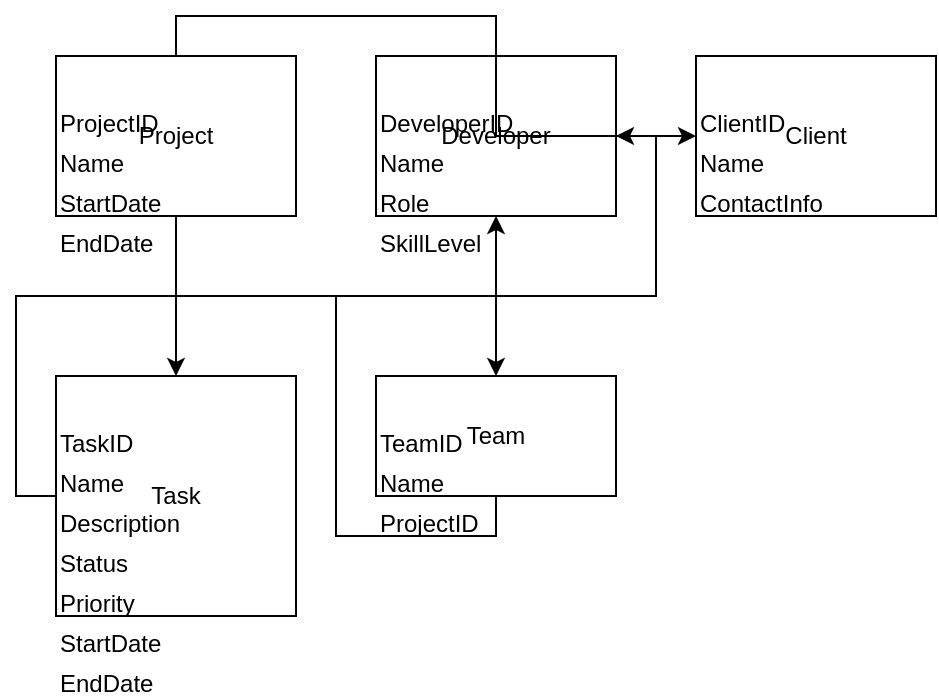 <mxfile>
  <diagram name="Conceptual Diagram">
    <mxGraphModel dx="938" dy="507" grid="1" gridSize="10" guides="1" tooltips="1" connect="1" arrows="1" fold="1" page="1" pageScale="1" pageWidth="827" pageHeight="1169" math="0" shadow="0">
      <root>
        <mxCell id="0"/>
        <mxCell id="1" parent="0"/>

        <!-- Project Entity -->
        <mxCell id="Project" value="Project" style="rounded=0;whiteSpace=wrap;html=1;" vertex="1" parent="1">
          <mxGeometry x="160" y="40" width="120" height="80" as="geometry"/>
        </mxCell>
        <mxCell id="ProjectID" value="ProjectID" style="text;html=1;strokeColor=none;fillColor=none;align=left;verticalAlign=top;" vertex="1" parent="Project">
          <mxGeometry y="20" width="120" height="20" as="geometry"/>
        </mxCell>
        <mxCell id="ProjectName" value="Name" style="text;html=1;strokeColor=none;fillColor=none;align=left;verticalAlign=top;" vertex="1" parent="Project">
          <mxGeometry y="40" width="120" height="20" as="geometry"/>
        </mxCell>
        <mxCell id="ProjectStartDate" value="StartDate" style="text;html=1;strokeColor=none;fillColor=none;align=left;verticalAlign=top;" vertex="1" parent="Project">
          <mxGeometry y="60" width="120" height="20" as="geometry"/>
        </mxCell>
        <mxCell id="ProjectEndDate" value="EndDate" style="text;html=1;strokeColor=none;fillColor=none;align=left;verticalAlign=top;" vertex="1" parent="Project">
          <mxGeometry y="80" width="120" height="20" as="geometry"/>
        </mxCell>

        <!-- Task Entity -->
        <mxCell id="Task" value="Task" style="rounded=0;whiteSpace=wrap;html=1;" vertex="1" parent="1">
          <mxGeometry x="160" y="200" width="120" height="120" as="geometry"/>
        </mxCell>
        <mxCell id="TaskID" value="TaskID" style="text;html=1;strokeColor=none;fillColor=none;align=left;verticalAlign=top;" vertex="1" parent="Task">
          <mxGeometry y="20" width="120" height="20" as="geometry"/>
        </mxCell>
        <mxCell id="TaskName" value="Name" style="text;html=1;strokeColor=none;fillColor=none;align=left;verticalAlign=top;" vertex="1" parent="Task">
          <mxGeometry y="40" width="120" height="20" as="geometry"/>
        </mxCell>
        <mxCell id="TaskDescription" value="Description" style="text;html=1;strokeColor=none;fillColor=none;align=left;verticalAlign=top;" vertex="1" parent="Task">
          <mxGeometry y="60" width="120" height="20" as="geometry"/>
        </mxCell>
        <mxCell id="TaskStatus" value="Status" style="text;html=1;strokeColor=none;fillColor=none;align=left;verticalAlign=top;" vertex="1" parent="Task">
          <mxGeometry y="80" width="120" height="20" as="geometry"/>
        </mxCell>
        <mxCell id="TaskPriority" value="Priority" style="text;html=1;strokeColor=none;fillColor=none;align=left;verticalAlign=top;" vertex="1" parent="Task">
          <mxGeometry y="100" width="120" height="20" as="geometry"/>
        </mxCell>
        <mxCell id="TaskStartDate" value="StartDate" style="text;html=1;strokeColor=none;fillColor=none;align=left;verticalAlign=top;" vertex="1" parent="Task">
          <mxGeometry y="120" width="120" height="20" as="geometry"/>
        </mxCell>
        <mxCell id="TaskEndDate" value="EndDate" style="text;html=1;strokeColor=none;fillColor=none;align=left;verticalAlign=top;" vertex="1" parent="Task">
          <mxGeometry y="140" width="120" height="20" as="geometry"/>
        </mxCell>

        <!-- Developer Entity -->
        <mxCell id="Developer" value="Developer" style="rounded=0;whiteSpace=wrap;html=1;" vertex="1" parent="1">
          <mxGeometry x="320" y="40" width="120" height="80" as="geometry"/>
        </mxCell>
        <mxCell id="DeveloperID" value="DeveloperID" style="text;html=1;strokeColor=none;fillColor=none;align=left;verticalAlign=top;" vertex="1" parent="Developer">
          <mxGeometry y="20" width="120" height="20" as="geometry"/>
        </mxCell>
        <mxCell id="DeveloperName" value="Name" style="text;html=1;strokeColor=none;fillColor=none;align=left;verticalAlign=top;" vertex="1" parent="Developer">
          <mxGeometry y="40" width="120" height="20" as="geometry"/>
        </mxCell>
        <mxCell id="DeveloperRole" value="Role" style="text;html=1;strokeColor=none;fillColor=none;align=left;verticalAlign=top;" vertex="1" parent="Developer">
          <mxGeometry y="60" width="120" height="20" as="geometry"/>
        </mxCell>
        <mxCell id="DeveloperSkillLevel" value="SkillLevel" style="text;html=1;strokeColor=none;fillColor=none;align=left;verticalAlign=top;" vertex="1" parent="Developer">
          <mxGeometry y="80" width="120" height="20" as="geometry"/>
        </mxCell>

        <!-- Client Entity -->
        <mxCell id="Client" value="Client" style="rounded=0;whiteSpace=wrap;html=1;" vertex="1" parent="1">
          <mxGeometry x="480" y="40" width="120" height="80" as="geometry"/>
        </mxCell>
        <mxCell id="ClientID" value="ClientID" style="text;html=1;strokeColor=none;fillColor=none;align=left;verticalAlign=top;" vertex="1" parent="Client">
          <mxGeometry y="20" width="120" height="20" as="geometry"/>
        </mxCell>
        <mxCell id="ClientName" value="Name" style="text;html=1;strokeColor=none;fillColor=none;align=left;verticalAlign=top;" vertex="1" parent="Client">
          <mxGeometry y="40" width="120" height="20" as="geometry"/>
        </mxCell>
        <mxCell id="ClientContactInfo" value="ContactInfo" style="text;html=1;strokeColor=none;fillColor=none;align=left;verticalAlign=top;" vertex="1" parent="Client">
          <mxGeometry y="60" width="120" height="20" as="geometry"/>
        </mxCell>

        <!-- Team Entity -->
        <mxCell id="Team" value="Team" style="rounded=0;whiteSpace=wrap;html=1;" vertex="1" parent="1">
          <mxGeometry x="320" y="200" width="120" height="60" as="geometry"/>
        </mxCell>
        <mxCell id="TeamID" value="TeamID" style="text;html=1;strokeColor=none;fillColor=none;align=left;verticalAlign=top;" vertex="1" parent="Team">
          <mxGeometry y="20" width="120" height="20" as="geometry"/>
        </mxCell>
        <mxCell id="TeamName" value="Name" style="text;html=1;strokeColor=none;fillColor=none;align=left;verticalAlign=top;" vertex="1" parent="Team">
          <mxGeometry y="40" width="120" height="20" as="geometry"/>
        </mxCell>
        <mxCell id="TeamProjectID" value="ProjectID" style="text;html=1;strokeColor=none;fillColor=none;align=left;verticalAlign=top;" vertex="1" parent="Team">
          <mxGeometry y="60" width="120" height="20" as="geometry"/>
        </mxCell>

        <!-- Relationships -->
        <mxCell id="rel1" style="edgeStyle=orthogonalEdgeStyle;rounded=0;orthogonalLoop=1;jettySize=auto;html=1;exitX=0.5;exitY=1;exitDx=0;exitDy=0;" edge="1" parent="1" source="Project" target="Task">
          <mxGeometry relative="1" as="geometry"/>
        </mxCell>
        <mxCell id="rel2" style="edgeStyle=orthogonalEdgeStyle;rounded=0;orthogonalLoop=1;jettySize=auto;html=1;exitX=0;exitY=0.5;exitDx=0;exitDy=0;entryX=1;entryY=0.5;entryDx=0;entryDy=0;" edge="1" parent="1" source="Task" target="Developer">
          <mxGeometry relative="1" as="geometry"/>
        </mxCell>
        <mxCell id="rel3" style="edgeStyle=orthogonalEdgeStyle;rounded=0;orthogonalLoop=1;jettySize=auto;html=1;exitX=0.5;exitY=0;exitDx=0;exitDy=0;" edge="1" parent="1" source="Project" target="Client">
          <mxGeometry relative="1" as="geometry"/>
        </mxCell>
        <mxCell id="rel4" style="edgeStyle=orthogonalEdgeStyle;rounded=0;orthogonalLoop=1;jettySize=auto;html=1;exitX=0.5;exitY=1;exitDx=0;exitDy=0;" edge="1" parent="1" source="Project" target="Team">
          <mxGeometry relative="1" as="geometry"/>
        </mxCell>
        <mxCell id="rel5" style="edgeStyle=orthogonalEdgeStyle;rounded=0;orthogonalLoop=1;jettySize=auto;html=1;exitX=0.5;exitY=1;exitDx=0;exitDy=0;" edge="1" parent="1" source="Team" target="Developer">
          <mxGeometry relative="1" as="geometry"/>
        </mxCell>
      </root>
    </mxGraphModel>
  </diagram>
</mxfile>

